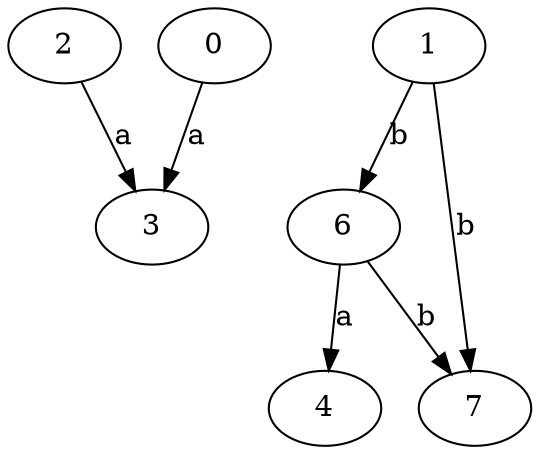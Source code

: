 strict digraph  {
2;
3;
4;
6;
7;
0;
1;
2 -> 3  [label=a];
6 -> 4  [label=a];
6 -> 7  [label=b];
0 -> 3  [label=a];
1 -> 6  [label=b];
1 -> 7  [label=b];
}
